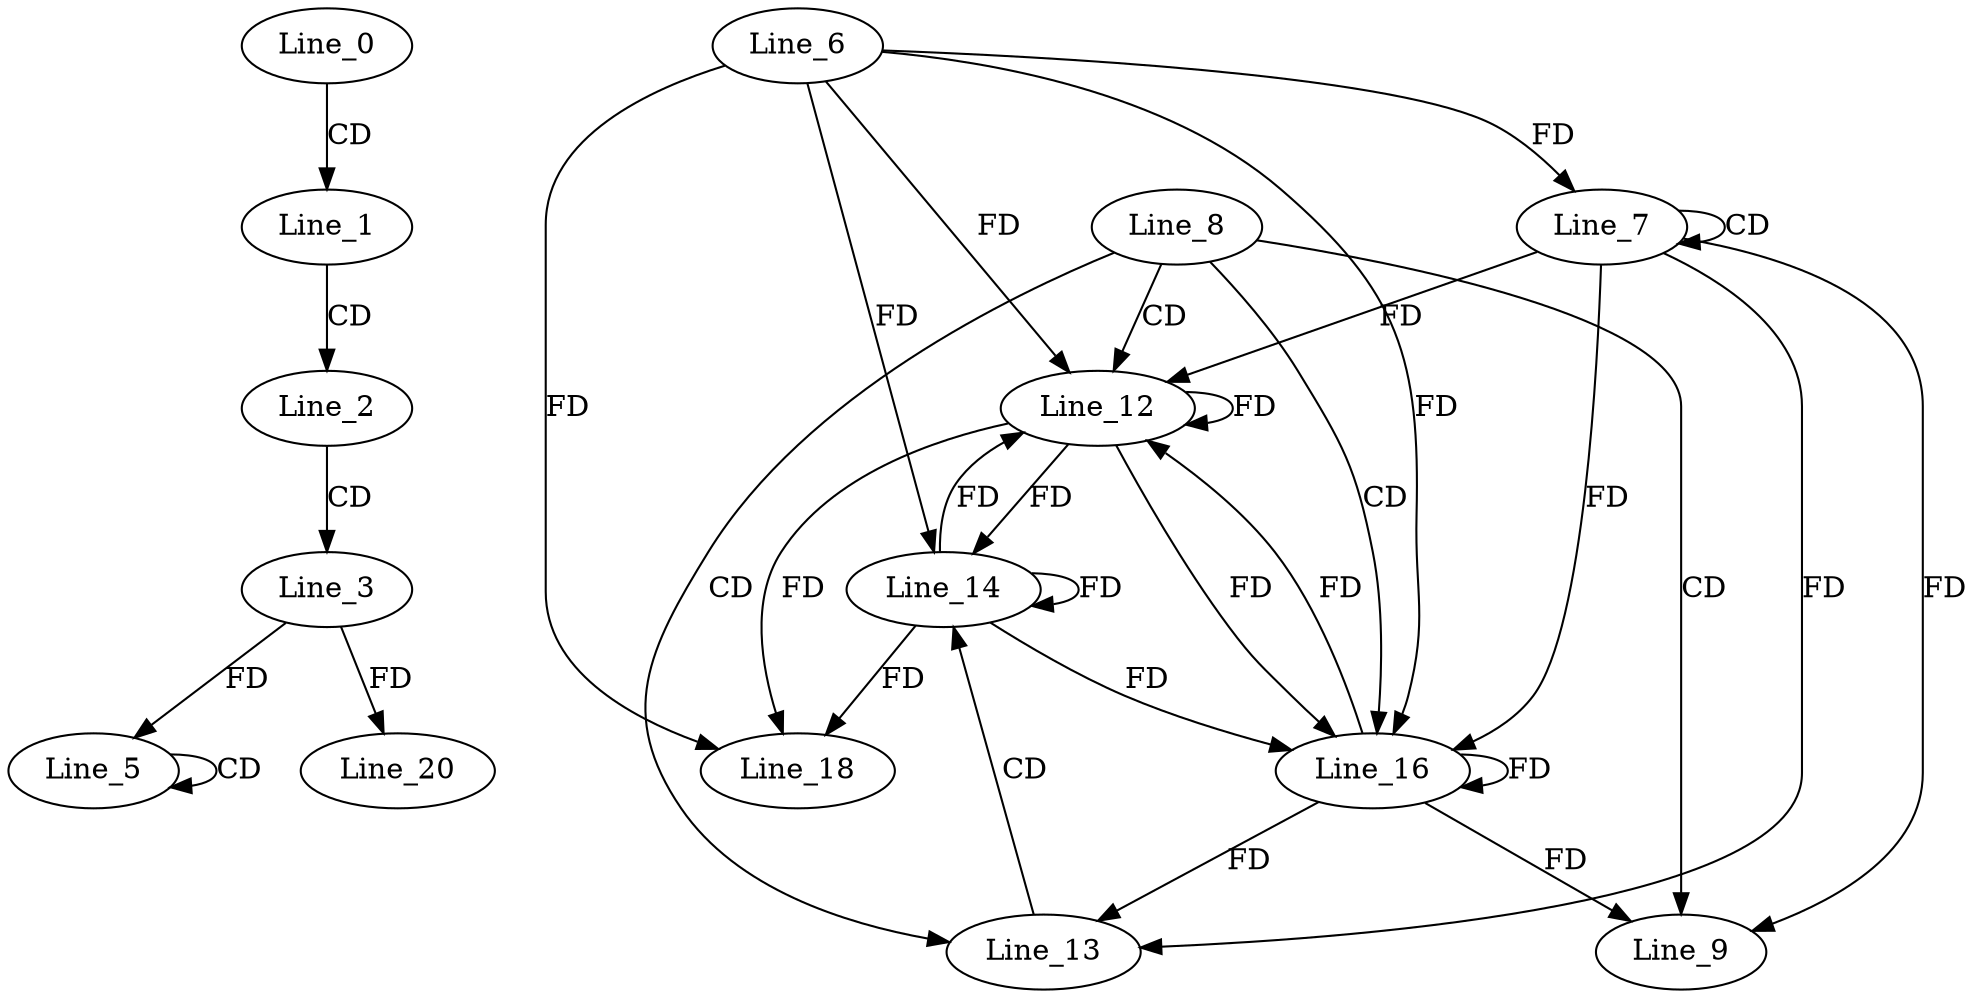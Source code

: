 digraph G {
  Line_0;
  Line_1;
  Line_2;
  Line_3;
  Line_5;
  Line_5;
  Line_7;
  Line_7;
  Line_6;
  Line_8;
  Line_9;
  Line_12;
  Line_12;
  Line_13;
  Line_14;
  Line_14;
  Line_16;
  Line_16;
  Line_18;
  Line_20;
  Line_0 -> Line_1 [ label="CD" ];
  Line_1 -> Line_2 [ label="CD" ];
  Line_2 -> Line_3 [ label="CD" ];
  Line_5 -> Line_5 [ label="CD" ];
  Line_3 -> Line_5 [ label="FD" ];
  Line_7 -> Line_7 [ label="CD" ];
  Line_6 -> Line_7 [ label="FD" ];
  Line_8 -> Line_9 [ label="CD" ];
  Line_7 -> Line_9 [ label="FD" ];
  Line_8 -> Line_12 [ label="CD" ];
  Line_12 -> Line_12 [ label="FD" ];
  Line_6 -> Line_12 [ label="FD" ];
  Line_7 -> Line_12 [ label="FD" ];
  Line_8 -> Line_13 [ label="CD" ];
  Line_7 -> Line_13 [ label="FD" ];
  Line_13 -> Line_14 [ label="CD" ];
  Line_12 -> Line_14 [ label="FD" ];
  Line_14 -> Line_14 [ label="FD" ];
  Line_6 -> Line_14 [ label="FD" ];
  Line_8 -> Line_16 [ label="CD" ];
  Line_16 -> Line_16 [ label="FD" ];
  Line_7 -> Line_16 [ label="FD" ];
  Line_12 -> Line_16 [ label="FD" ];
  Line_14 -> Line_16 [ label="FD" ];
  Line_6 -> Line_16 [ label="FD" ];
  Line_12 -> Line_18 [ label="FD" ];
  Line_14 -> Line_18 [ label="FD" ];
  Line_6 -> Line_18 [ label="FD" ];
  Line_3 -> Line_20 [ label="FD" ];
  Line_16 -> Line_9 [ label="FD" ];
  Line_14 -> Line_12 [ label="FD" ];
  Line_16 -> Line_12 [ label="FD" ];
  Line_16 -> Line_13 [ label="FD" ];
}
